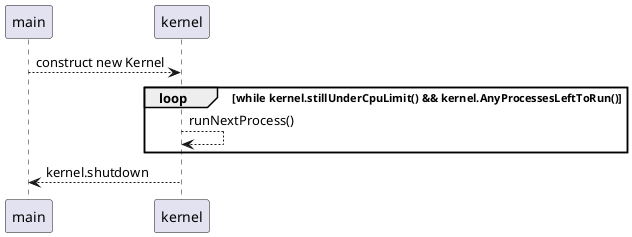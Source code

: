 @startuml boot
main --> kernel: construct new Kernel
loop while kernel.stillUnderCpuLimit() && kernel.AnyProcessesLeftToRun()

  kernel --> kernel: runNextProcess()

end
kernel --> main: kernel.shutdown
@enduml
